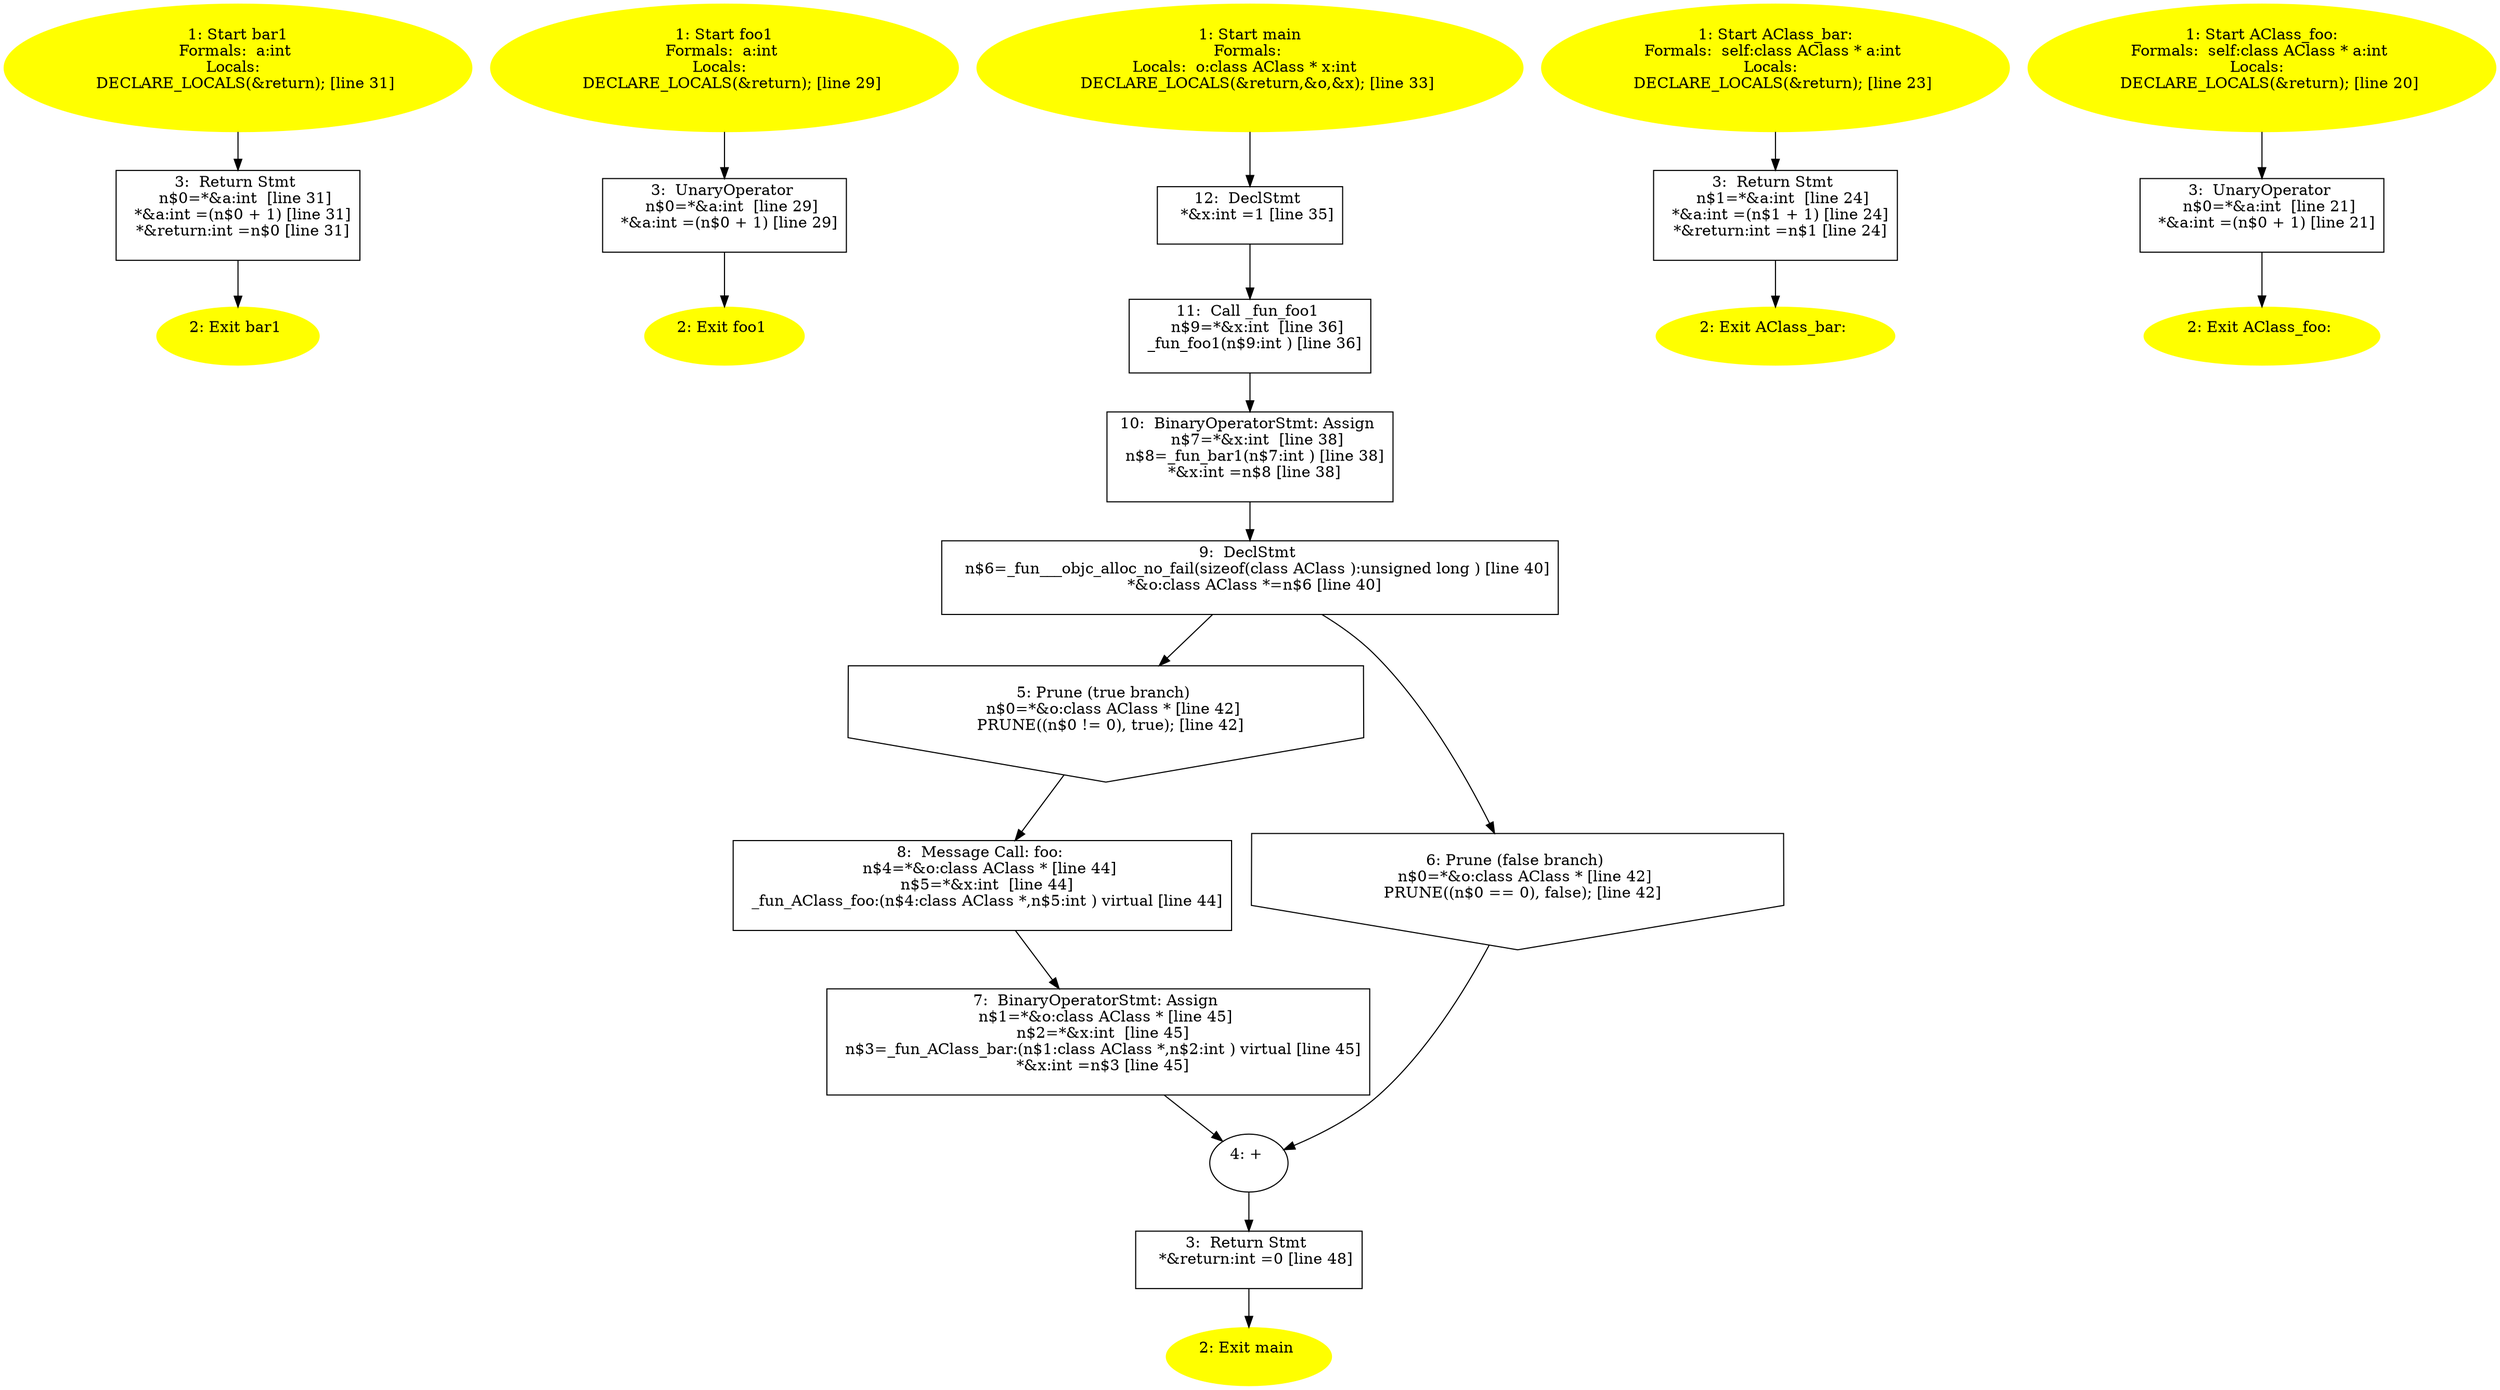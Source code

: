 /* @generated */
digraph iCFG {
"bar1.fa85cca91963d8f301e34247048fca39_3" [label="3:  Return Stmt \n   n$0=*&a:int  [line 31]\n  *&a:int =(n$0 + 1) [line 31]\n  *&return:int =n$0 [line 31]\n " shape="box"]
	

	 "bar1.fa85cca91963d8f301e34247048fca39_3" -> "bar1.fa85cca91963d8f301e34247048fca39_2" ;
"bar1.fa85cca91963d8f301e34247048fca39_2" [label="2: Exit bar1 \n  " color=yellow style=filled]
	

"bar1.fa85cca91963d8f301e34247048fca39_1" [label="1: Start bar1\nFormals:  a:int \nLocals:  \n   DECLARE_LOCALS(&return); [line 31]\n " color=yellow style=filled]
	

	 "bar1.fa85cca91963d8f301e34247048fca39_1" -> "bar1.fa85cca91963d8f301e34247048fca39_3" ;
"foo1.299a0be4a5a79e6a59fdd251b19d78bb_3" [label="3:  UnaryOperator \n   n$0=*&a:int  [line 29]\n  *&a:int =(n$0 + 1) [line 29]\n " shape="box"]
	

	 "foo1.299a0be4a5a79e6a59fdd251b19d78bb_3" -> "foo1.299a0be4a5a79e6a59fdd251b19d78bb_2" ;
"foo1.299a0be4a5a79e6a59fdd251b19d78bb_2" [label="2: Exit foo1 \n  " color=yellow style=filled]
	

"foo1.299a0be4a5a79e6a59fdd251b19d78bb_1" [label="1: Start foo1\nFormals:  a:int \nLocals:  \n   DECLARE_LOCALS(&return); [line 29]\n " color=yellow style=filled]
	

	 "foo1.299a0be4a5a79e6a59fdd251b19d78bb_1" -> "foo1.299a0be4a5a79e6a59fdd251b19d78bb_3" ;
"main.fad58de7366495db4650cfefac2fcd61_12" [label="12:  DeclStmt \n   *&x:int =1 [line 35]\n " shape="box"]
	

	 "main.fad58de7366495db4650cfefac2fcd61_12" -> "main.fad58de7366495db4650cfefac2fcd61_11" ;
"main.fad58de7366495db4650cfefac2fcd61_11" [label="11:  Call _fun_foo1 \n   n$9=*&x:int  [line 36]\n  _fun_foo1(n$9:int ) [line 36]\n " shape="box"]
	

	 "main.fad58de7366495db4650cfefac2fcd61_11" -> "main.fad58de7366495db4650cfefac2fcd61_10" ;
"main.fad58de7366495db4650cfefac2fcd61_10" [label="10:  BinaryOperatorStmt: Assign \n   n$7=*&x:int  [line 38]\n  n$8=_fun_bar1(n$7:int ) [line 38]\n  *&x:int =n$8 [line 38]\n " shape="box"]
	

	 "main.fad58de7366495db4650cfefac2fcd61_10" -> "main.fad58de7366495db4650cfefac2fcd61_9" ;
"main.fad58de7366495db4650cfefac2fcd61_9" [label="9:  DeclStmt \n   n$6=_fun___objc_alloc_no_fail(sizeof(class AClass ):unsigned long ) [line 40]\n  *&o:class AClass *=n$6 [line 40]\n " shape="box"]
	

	 "main.fad58de7366495db4650cfefac2fcd61_9" -> "main.fad58de7366495db4650cfefac2fcd61_5" ;
	 "main.fad58de7366495db4650cfefac2fcd61_9" -> "main.fad58de7366495db4650cfefac2fcd61_6" ;
"main.fad58de7366495db4650cfefac2fcd61_8" [label="8:  Message Call: foo: \n   n$4=*&o:class AClass * [line 44]\n  n$5=*&x:int  [line 44]\n  _fun_AClass_foo:(n$4:class AClass *,n$5:int ) virtual [line 44]\n " shape="box"]
	

	 "main.fad58de7366495db4650cfefac2fcd61_8" -> "main.fad58de7366495db4650cfefac2fcd61_7" ;
"main.fad58de7366495db4650cfefac2fcd61_7" [label="7:  BinaryOperatorStmt: Assign \n   n$1=*&o:class AClass * [line 45]\n  n$2=*&x:int  [line 45]\n  n$3=_fun_AClass_bar:(n$1:class AClass *,n$2:int ) virtual [line 45]\n  *&x:int =n$3 [line 45]\n " shape="box"]
	

	 "main.fad58de7366495db4650cfefac2fcd61_7" -> "main.fad58de7366495db4650cfefac2fcd61_4" ;
"main.fad58de7366495db4650cfefac2fcd61_6" [label="6: Prune (false branch) \n   n$0=*&o:class AClass * [line 42]\n  PRUNE((n$0 == 0), false); [line 42]\n " shape="invhouse"]
	

	 "main.fad58de7366495db4650cfefac2fcd61_6" -> "main.fad58de7366495db4650cfefac2fcd61_4" ;
"main.fad58de7366495db4650cfefac2fcd61_5" [label="5: Prune (true branch) \n   n$0=*&o:class AClass * [line 42]\n  PRUNE((n$0 != 0), true); [line 42]\n " shape="invhouse"]
	

	 "main.fad58de7366495db4650cfefac2fcd61_5" -> "main.fad58de7366495db4650cfefac2fcd61_8" ;
"main.fad58de7366495db4650cfefac2fcd61_4" [label="4: + \n  " ]
	

	 "main.fad58de7366495db4650cfefac2fcd61_4" -> "main.fad58de7366495db4650cfefac2fcd61_3" ;
"main.fad58de7366495db4650cfefac2fcd61_3" [label="3:  Return Stmt \n   *&return:int =0 [line 48]\n " shape="box"]
	

	 "main.fad58de7366495db4650cfefac2fcd61_3" -> "main.fad58de7366495db4650cfefac2fcd61_2" ;
"main.fad58de7366495db4650cfefac2fcd61_2" [label="2: Exit main \n  " color=yellow style=filled]
	

"main.fad58de7366495db4650cfefac2fcd61_1" [label="1: Start main\nFormals: \nLocals:  o:class AClass * x:int  \n   DECLARE_LOCALS(&return,&o,&x); [line 33]\n " color=yellow style=filled]
	

	 "main.fad58de7366495db4650cfefac2fcd61_1" -> "main.fad58de7366495db4650cfefac2fcd61_12" ;
"AClass_bar:instance.b560cb8f357f11243e4c518fa6059230_3" [label="3:  Return Stmt \n   n$1=*&a:int  [line 24]\n  *&a:int =(n$1 + 1) [line 24]\n  *&return:int =n$1 [line 24]\n " shape="box"]
	

	 "AClass_bar:instance.b560cb8f357f11243e4c518fa6059230_3" -> "AClass_bar:instance.b560cb8f357f11243e4c518fa6059230_2" ;
"AClass_bar:instance.b560cb8f357f11243e4c518fa6059230_2" [label="2: Exit AClass_bar: \n  " color=yellow style=filled]
	

"AClass_bar:instance.b560cb8f357f11243e4c518fa6059230_1" [label="1: Start AClass_bar:\nFormals:  self:class AClass * a:int \nLocals:  \n   DECLARE_LOCALS(&return); [line 23]\n " color=yellow style=filled]
	

	 "AClass_bar:instance.b560cb8f357f11243e4c518fa6059230_1" -> "AClass_bar:instance.b560cb8f357f11243e4c518fa6059230_3" ;
"AClass_foo:instance.896f528c929776a3e0b8259a820e267b_3" [label="3:  UnaryOperator \n   n$0=*&a:int  [line 21]\n  *&a:int =(n$0 + 1) [line 21]\n " shape="box"]
	

	 "AClass_foo:instance.896f528c929776a3e0b8259a820e267b_3" -> "AClass_foo:instance.896f528c929776a3e0b8259a820e267b_2" ;
"AClass_foo:instance.896f528c929776a3e0b8259a820e267b_2" [label="2: Exit AClass_foo: \n  " color=yellow style=filled]
	

"AClass_foo:instance.896f528c929776a3e0b8259a820e267b_1" [label="1: Start AClass_foo:\nFormals:  self:class AClass * a:int \nLocals:  \n   DECLARE_LOCALS(&return); [line 20]\n " color=yellow style=filled]
	

	 "AClass_foo:instance.896f528c929776a3e0b8259a820e267b_1" -> "AClass_foo:instance.896f528c929776a3e0b8259a820e267b_3" ;
}
